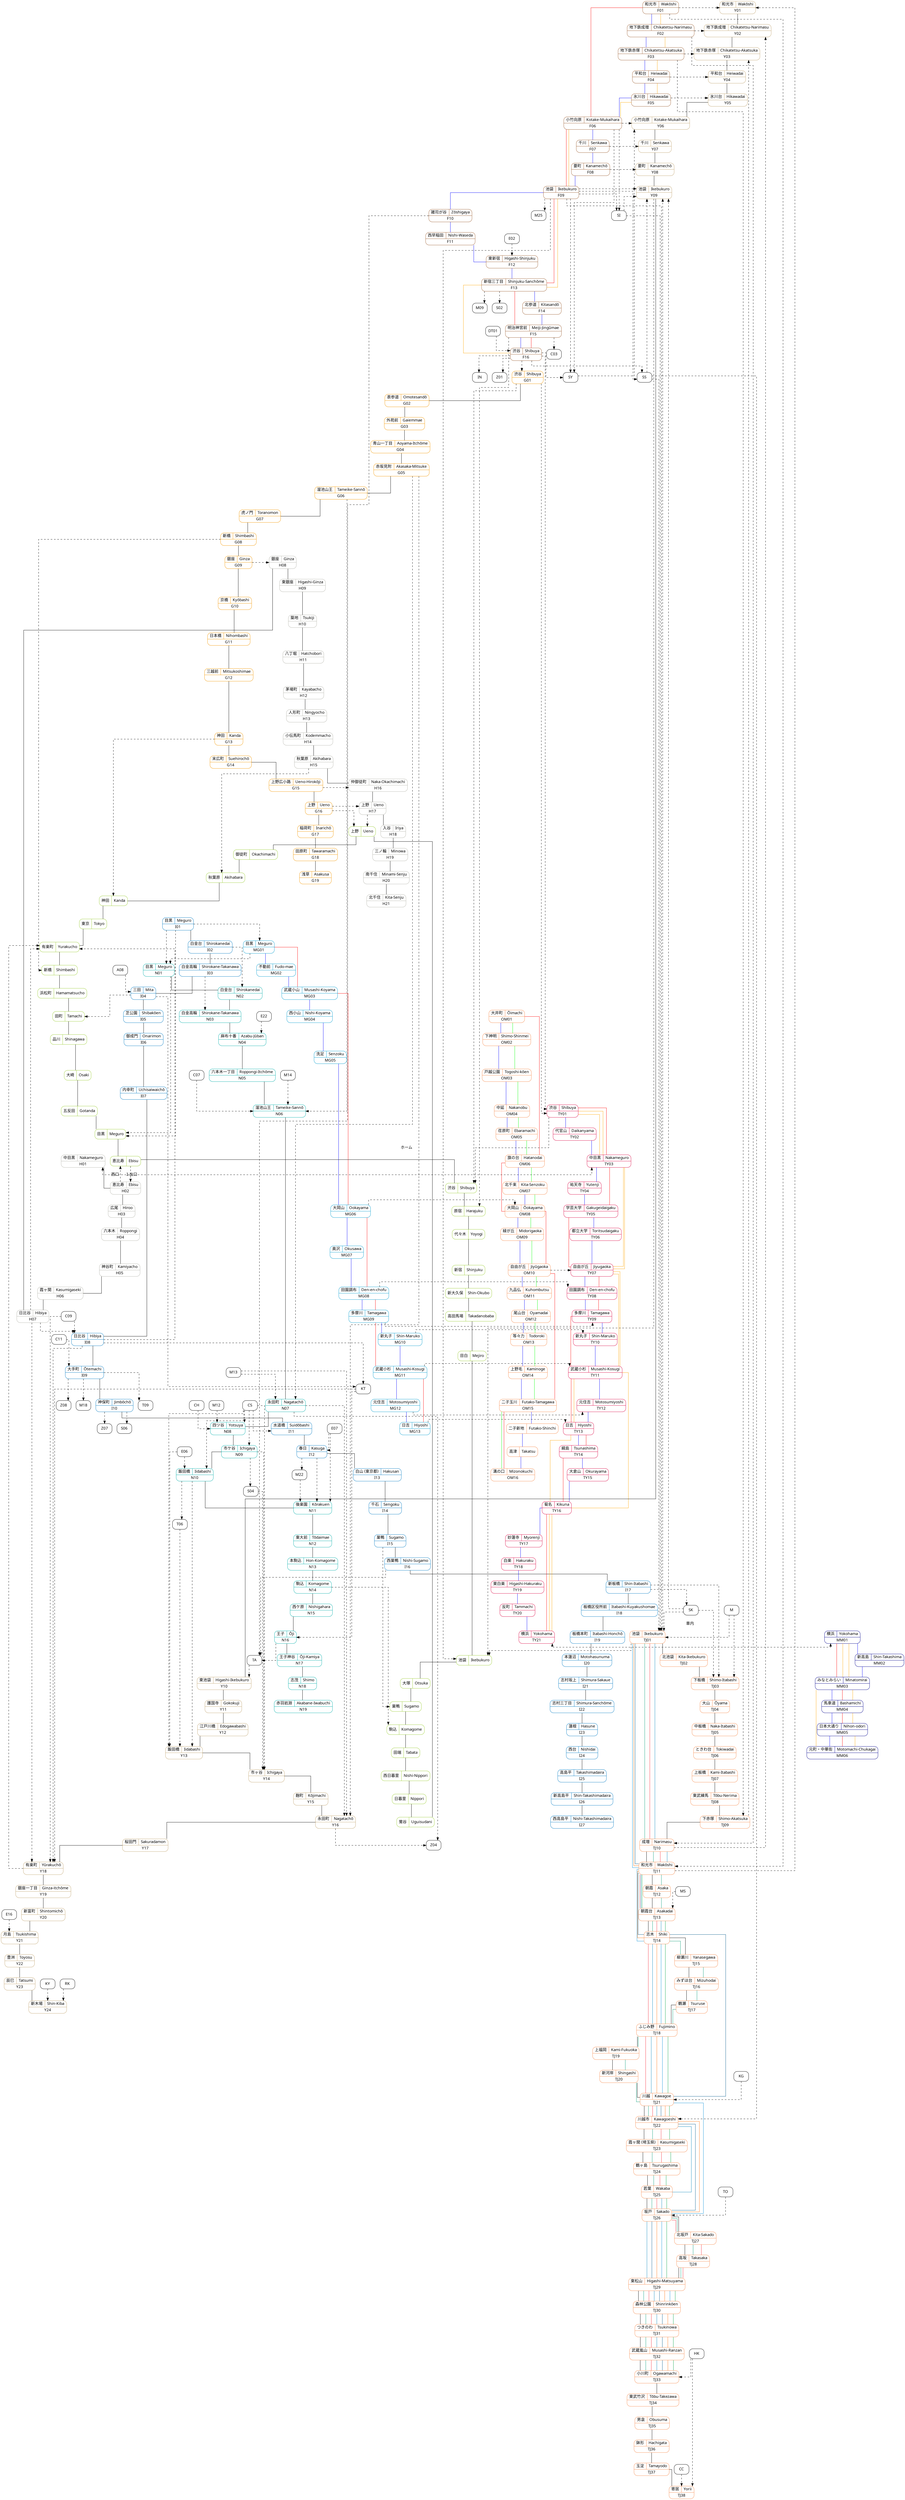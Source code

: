 digraph {
  graph [splines="ortho", model="mds"];
  node [shape="Mrecord", fontname="Noto", fontcolor="black", color="#f00"];
  edge [dir="none"];


  // 駅：

  // 東京メトロ副都心線：
  subgraph FukutoshinStations {
    node [color="#9c5e31"];
    F01 [label="{{和光市|Wakōshi}|F01}"];
    F02 [label="{{地下鉄成増|Chikatetsu-Narimasu}|F02}"];
    F03 [label="{{地下鉄赤塚|Chikatetsu-Akatsuka}|F03}"];
    F04 [label="{{平和台|Heiwadai}|F04}"];
    F05 [label="{{氷川台|Hikawadai}|F05}"];
    F06 [label="{{小竹向原|Kotake-Mukaihara}|F06}"];
    F07 [label="{{千川|Senkawa}|F07}"];
    F08 [label="{{要町|Kanamechō}|F08}"];
    F09 [label="{{池袋|Ikebukuro}|F09}"];
    F10 [label="{{雑司が谷|Zōshigaya}|F10}"];
    F11 [label="{{西早稲田|Nishi-Waseda}|F11}"];
    F12 [label="{{東新宿|Higashi-Shinjuku}|F12}"];
    F13 [label="{{新宿三丁目|Shinjuku-Sanchōme}|F13}"];
    F14 [label="{{北参道|Kitasandō}|F14}"];
    F15 [label="{{明治神宮前|Meiji-Jingūmae}|F15}"];
    F16 [label="{{渋谷|Shibuya}|F16}"];
  }

  // 東京メトロ銀座線：
  subgraph GinzaStations {
    node [color="#f39700"];
    G01 [label="{{渋谷|Shibuya}|G01}"];
    G02 [label="{{表参道|Omotesandō}|G02}"];
    G03 [label="{{外苑前|Gaiemmae}|G03}"];
    G04 [label="{{青山一丁目|Aoyama-Itchōme}|G04}"];
    G05 [label="{{赤坂見附|Akasaka-Mitsuke}|G05}"];
    G06 [label="{{溜池山王|Tameike-Sannō}|G06}"];
    G07 [label="{{虎ノ門|Toranomon}|G07}"];
    G08 [label="{{新橋|Shimbashi}|G08}"];
    G09 [label="{{銀座|Ginza}|G09}"];
    G10 [label="{{京橋|Kyōbashi}|G10}"];
    G11 [label="{{日本橋|Nihombashi}|G11}"];
    G12 [label="{{三越前|Mitsukoshimae}|G12}"];
    G13 [label="{{神田|Kanda}|G13}"];
    G14 [label="{{末広町|Suehirochō}|G14}"];
    G15 [label="{{上野広小路|Ueno-Hirokōji}|G15}"];
    G16 [label="{{上野|Ueno}|G16}"];
    G17 [label="{{稲荷町|Inarichō}|G17}"];
    G18 [label="{{田原町|Tawaramachi}|G18}"];
    G19 [label="{{浅草|Asakusa}|G19}"];
  }

  // 東京メト日比谷線：
  subgraph HibiyaStations {
    node [color="#b5b5ac"];
    H01 [label="{{中目黒|Nakameguro}|H01}"];
    H02 [label="{{恵比寿|Ebisu}|H02}", href="http://www.tokyometro.jp/station/ebisu/index.html"];
    H03 [label="{{広尾|Hiroo}|H03}"];
    H04 [label="{{六本木|Roppongi}|H04}"];
    H05 [label="{{神谷町|Kamiyacho}|H05}"];
    H06 [label="{{霞ヶ関|Kasumigaseki}|H06}"];
    H07 [label="{{日比谷|Hibiya}|H07}", href="http://www.tokyometro.jp/station/hibiya/index.html"];
    H08 [label="{{銀座|Ginza}|H08}"];
    H09 [label="{{東銀座|Higashi-Ginza}|H09}"];
    H10 [label="{{築地|Tsukiji}|H10}"];
    H11 [label="{{八丁堀|Hatchobori}|H11}"];
    H12 [label="{{茅場町|Kayabacho}|H12}"];
    H13 [label="{{人形町|Ningyocho}|H13}"];
    H14 [label="{{小伝馬町|Kodemmacho}|H14}"];
    H15 [label="{{秋葉原|Akihabara}|H15}"];
    H16 [label="{{仲御徒町|Naka-Okachimachi}|H16}"];
    H17 [label="{{上野|Ueno}|H17}"];
    H18 [label="{{入谷|Iriya}|H18}"];
    H19 [label="{{三ノ輪|Minowa}|H19}"];
    H20 [label="{{南千住|Minami-Senju}|H20}"];
    H21 [label="{{北千住|Kita-Senju}|H21}"];
  }

  // 都営地下鉄三田線：
  subgraph MitaStations {
    node [color="#0079c2"];
    I01 [label="{{目黒|Meguro}|I01}"];
    I02 [label="{{白金台|Shirokanedai}|I02}"];
    I03 [label="{{白金高輪|Shirokane-Takanawa}|I03}"];
    I04 [label="{{三田|Mita}|I04}"];
    I05 [label="{{芝公園|Shibakōen}|I05}"];
    I06 [label="{{御成門|Onarimon}|I06}"];
    I07 [label="{{内幸町|Uchisaiwaichō}|I07}"];
    I08 [label="{{日比谷|Hibiya}|I08}"];
    I09 [label="{{大手町|Ōtemachi}|I09}"];
    I10 [label="{{神保町|Jimbōchō}|I10}"];
    I11 [label="{{水道橋|Suidōbashi}|I11}"];
    I12 [label="{{春日|Kasuga}|I12}"];
    I13 [label="{{白山 (東京都)|Hakusan}|I13}"];
    I14 [label="{{千石|Sengoku}|I14}"];
    I15 [label="{{巣鴨|Sugamo}|I15}"];
    I16 [label="{{西巣鴨|Nishi-Sugamo}|I16}"];
    I17 [label="{{新板橋|Shin-Itabashi}|I17}"];
    I18 [label="{{板橋区役所前|Itabashi-Kuyakushomae}|I18}"];
    I19 [label="{{板橋本町|Itabashi-Honchō}|I19}"];
    I20 [label="{{本蓮沼|Motohasunuma}|I20}"];
    I21 [label="{{志村坂上|Shimura-Sakaue}|I21}"];
    I22 [label="{{志村三丁目|Shimura-Sanchōme}|I22}"];
    I23 [label="{{蓮根|Hasune}|I23}"];
    I24 [label="{{西台|Nishidai}|I24}"];
    I25 [label="{{高島平|Takashimadaira}|I25}"];
    I26 [label="{{新高島平|Shin-Takashimadaira}|I26}"];
    I27 [label="{{西高島平|Nishi-Takashimadaira}|I27}"];
  }

  // 東急目黒線：
  subgraph MeguroStations {
    node [color="#009bce"];
    MG01 [label="{{目黒|Meguro}|MG01}"];
    MG02 [label="{{不動前|Fudo-mae}|MG02}"];
    MG03 [label="{{武蔵小山|Musashi-Koyama}|MG03}"];
    MG04 [label="{{西小山|Nishi-Koyama}|MG04}"];
    MG05 [label="{{洗足|Senzoku}|MG05}"];
    MG06 [label="{{大岡山|Ookayama}|MG06}"];
    MG07 [label="{{奥沢|Okusawa}|MG07}"];
    MG08 [label="{{田園調布|Den-en-chofu}|MG08}"];
    MG09 [label="{{多摩川|Tamagawa}|MG09}"];
    MG10 [label="{{新丸子|Shin-Maruko}|MG10}"];
    MG11 [label="{{武蔵小杉|Musashi-Kosugi}|MG11}"];
    MG12 [label="{{元住吉|Motosumiyoshi}|MG12}"];
    MG13 [label="{{日吉|Hiyoshi}|MG13}"];
  }

  // ミナトミライ２１線：
  subgraph MinatomiraiStations {
    node [color="#00008B"];
    MM01 [label="{{横浜|Yokohama}|MM01}"];
    MM02 [label="{{新高島|Shin-Takashima}|MM02}"];
    MM03 [label="{{みなとみらい|Minatomirai}|MM03}"];
    MM04 [label="{{馬車道|Bashamichi}|MM04}"];
    MM05 [label="{{日本大通り|Nihon-odori}|MM05}"];
    MM06 [label="{{元町・中華街|Motomachi-Chukagai}|MM06}"];
  }

  // 東京メトロ南北線：
  subgraph NambokuStations {
    node [color="#00ada9"];
    N01 [label="{{目黒|Meguro}|N01}"];
    N02 [label="{{白金台|Shirokanedai}|N02}"];
    N03 [label="{{白金高輪|Shirokane-Takanawa}|N03}"];
    N04 [label="{{麻布十番|Azabu-Jūban}|N04}"];
    N05 [label="{{六本木一丁目|Roppongi-Itchōme}|N05}"];
    N06 [label="{{溜池山王|Tameike-Sannō}|N06}"];
    N07 [label="{{永田町|Nagatachō}|N07}"];
    N08 [label="{{四ツ谷|Yotsuya}|N08}"];
    N09 [label="{{市ケ谷|Ichigaya}|N09}"];
    N10 [label="{{飯田橋|Iidabashi}|N10}"];
    N11 [label="{{後楽園|Kōrakuen}|N11}"];
    N12 [label="{{東大前|Tōdaimae}|N12}"];
    N13 [label="{{本駒込|Hon-Komagome}|N13}"];
    N14 [label="{{駒込|Komagome}|N14}"];
    N15 [label="{{西ケ原|Nishigahara}|N15}"];
    N16 [label="{{王子|Ōji}|N16}"];
    N17 [label="{{王子神谷|Ōji-Kamiya}|N17}"];
    N18 [label="{{志茂|Shimo}|N18}"];
    N19 [label="{{赤羽岩淵|Akabane-Iwabuchi}|N19}"];
  }

  // 東急大井町線：
  subgraph OimachiStations {
    node [color="#f68a4c"];
    OM01 [label="{{大井町|Ōimachi}|OM01}"];
    OM02 [label="{{下神明|Shimo-Shinmei}|OM02}"];
    OM03 [label="{{戸越公園|Togoshi-kōen	}|OM03}"];
    OM04 [label="{{中延|Nakanobu}|OM04}"];
    OM05 [label="{{荏原町|Ebaramachi}|OM05}"];
    OM06 [label="{{旗の台|Hatanodai}|OM06}"];
    OM07 [label="{{北千束|Kita-Senzoku}|OM07}"];
    OM08 [label="{{大岡山|Ōokayama}|OM08}"];
    OM09 [label="{{緑が丘|Midorigaoka}|OM09}"];
    OM10 [label="{{自由が丘|Jiyūgaoka	}|OM10}"];
    OM11 [label="{{九品仏|Kuhombutsu}|OM11}"];
    OM12 [label="{{尾山台|Oyamadai}|OM12}"];
    OM13 [label="{{等々力|Todoroki}|OM13}"];
    OM14 [label="{{上野毛|Kaminoge}|OM14}"];
    OM15 [label="{{二子玉川|Futako-Tamagawa}|OM15}"];
    OMB1 [label="二子新地|Futako-Shinchi"];
    OMB2 [label="高津|Takatsu"]
    OM16 [label="{{溝の口|Mizonokuchi}|OM16}"];
  }

  // 東武東上線：
  subgraph TobuTojoStations {
    node [color="#f68a4c"];
    TJ01 [label="{{池袋|Ikebukuro}|TJ01}"];
    TJ02 [label="{{北池袋|Kita-Ikebukuro}|TJ02}"];
    TJ03 [label="{{下板橋|Shimo-Itabashi}|TJ03}"];
    TJ04 [label="{{大山|Ōyama}|TJ04}"];
    TJ05 [label="{{中板橋|Naka-Itabashi}|TJ05}"];
    TJ06 [label="{{ときわ台|Tokiwadai}|TJ06}"];
    TJ07 [label="{{上板橋|Kami-Itabashi}|TJ07}"];
    TJ08 [label="{{東武練馬|Tōbu-Nerima}|TJ08}"];
    TJ09 [label="{{下赤塚|Shimo-Akatsuka}|TJ09}"];
    TJ10 [label="{{成増|Narimasu}|TJ10}"];
    TJ11 [label="{{和光市|Wakōshi}|TJ11}"];
    TJ12 [label="{{朝霞|Asaka}|TJ12}"];
    TJ13 [label="{{朝霞台|Asakadai}|TJ13}"];
    TJ14 [label="{{志木|Shiki}|TJ14}"];
    TJ15 [label="{{柳瀬川|Yanasegawa}|TJ15}"];
    TJ16 [label="{{みずほ台|Mizuhodai}|TJ16}"];
    TJ17 [label="{{鶴瀬|Tsuruse}|TJ17}"];
    TJ18 [label="{{ふじみ野|Fujimino}|TJ18}"];
    TJ19 [label="{{上福岡|Kami-Fukuoka}|TJ19}"];
    TJ20 [label="{{新河岸|Shingashi}|TJ20}"];
    TJ21 [label="{{川越|Kawagoe}|TJ21}"];
    TJ22 [label="{{川越市|Kawagoeshi}|TJ22}"];
    TJ23 [label="{{霞ヶ関 (埼玉県)|Kasumigaseki}|TJ23}"];
    TJ24 [label="{{鶴ヶ島|Tsurugashima}|TJ24}"];
    TJ25 [label="{{若葉|Wakaba}|TJ25}"];
    TJ26 [label="{{坂戸|Sakado}|TJ26}"];
    TJ27 [label="{{北坂戸|Kita-Sakado}|TJ27}"];
    TJ28 [label="{{高坂|Takasaka}|TJ28}"];
    TJ29 [label="{{東松山|Higashi-Matsuyama}|TJ29}"];
    TJ30 [label="{{森林公園|Shinrinkōen}|TJ30}"];
    TJ31 [label="{{つきのわ|Tsukinowa}|TJ31}"];
    TJ32 [label="{{武蔵嵐山|Musashi-Ranzan}|TJ32}"];
    TJ33 [label="{{小川町|Ogawamachi}|TJ33}"];
    TJ34 [label="{{東武竹沢|Tōbu-Takezawa}|TJ34}"];
    TJ35 [label="{{男衾|Obusuma}|TJ35}"];
    TJ36 [label="{{鉢形|Hachigata}|TJ36}"];
    TJ37 [label="{{玉淀|Tamayodo}|TJ37}"];
    TJ38 [label="{{寄居|Yorii}|TJ38}"];
  }

  // 東急東横線：
  subgraph ToyokoStations {
    node [color="#db0442"];
    TY01 [label="{{渋谷|Shibuya}|TY01}"];
    TY02 [label="{{代官山|Daikanyama}|TY02}"];
    TY03 [label="{{中目黒|Nakameguro}|TY03}"];
    TY04 [label="{{祐天寺|Yutenji}|TY04}"];
    TY05 [label="{{学芸大学|Gakugeidaigaku}|TY05}"];
    TY06 [label="{{都立大学|Toritsudaigaku}|TY06}"];
    TY07 [label="{{自由が丘|Jiyugaoka}|TY07}"];
    TY08 [label="{{田園調布|Den-en-chofu}|TY08}"];
    TY09 [label="{{多摩川|Tamagawa}|TY09}"];
    TY10 [label="{{新丸子|Shin-Maruko}|TY10}"];
    TY11 [label="{{武蔵小杉|Musashi-Kosugi}|TY11}"];
    TY12 [label="{{元住吉|Motosumiyoshi}|TY12}"];
    TY13 [label="{{日吉|Hiyoshi}|TY13}"];
    TY14 [label="{{綱島|Tsunashima}|TY14}"];
    TY15 [label="{{大倉山|Okurayama}|TY15}"];
    TY16 [label="{{菊名|Kikuna}|TY16}"];
    TY17 [label="{{妙蓮寺|Myorenji}|TY17}"];
    TY18 [label="{{白楽|Hakuraku}|TY18}"];
    TY19 [label="{{東白楽|Higashi-Hakuraku}|TY19}"];
    TY20 [label="{{反町|Tammachi}|TY20}"];
    TY21 [label="{{横浜|Yokohama}|TY21}"];
  }

  // 東京メト有楽町線：
  subgraph YurakuchoStations {
    node [color="#c1a470"];
    Y01 [label="{{和光市|Wakōshi}|Y01}"];
    Y02 [label="{{地下鉄成増|Chikatetsu-Narimasu}|Y02}"];
    Y03 [label="{{地下鉄赤塚|Chikatetsu-Akatsuka}|Y03}"];
    Y04 [label="{{平和台|Heiwadai}|Y04}"];
    Y05 [label="{{氷川台|Hikawadai}|Y05}"];
    Y06 [label="{{小竹向原|Kotake-Mukaihara}|Y06}"];
    Y07 [label="{{千川|Senkawa}|Y07}"];
    Y08 [label="{{要町|Kanamechō}|Y08}"];
    Y09 [label="{{池袋|Ikebukuro}|Y09}"];
    Y10 [label="{{東池袋|Higashi-Ikebukuro}|Y10}"];
    Y11 [label="{{護国寺|Gokokuji}|Y11}"];
    Y12 [label="{{江戸川橋|Edogawabashi}|Y12}"];
    Y13 [label="{{飯田橋|Iidabashi}|Y13}"];
    Y14 [label="{{市ヶ谷|Ichigaya}|Y14}"];
    Y15 [label="{{麹町|Kōjimachi}|Y15}"];
    Y16 [label="{{永田町|Nagatachō}|Y16}"];
    Y17 [label="{{桜田門|Sakuradamon}|Y17}"];
    Y18 [label="{{有楽町|Yūrakuchō}|Y18}"];
    Y19 [label="{{銀座一丁目|Ginza-itchōme}|Y19}"];
    Y20 [label="{{新富町|Shintomichō}|Y20}"];
    Y21 [label="{{月島|Tsukishima}|Y21}"];
    Y22 [label="{{豊洲|Toyosu}|Y22}"];
    Y23 [label="{{辰巳|Tatsumi}|Y23}"];
    Y24 [label="{{新木場|Shin-Kiba}|Y24}"];
  }

  // JR山手線：
  subgraph YamanoteStations {
    node [color="#9acd32"];
    YT01 [label="品川|Shinagawa"];
    YT02 [label="大崎|Osaki"];
    YT03 [label="五反田|Gotanda"];
    YT04 [label="目黒|Meguro"];
    YT05 [label="恵比寿|Ebisu"];
    YT06 [label="渋谷|Shibuya"];
    YT07 [label="原宿|Harajuku"];
    YT08 [label="代々木|Yoyogi"];
    YT09 [label="新宿|Shinjuku"];
    YT10 [label="新大久保|Shin-Okubo"];
    YT11 [label="高田馬場|Takadanobaba"];
    YT12 [label="目白|Mejiro"];
    YT13 [label="池袋|Ikebukuro"];
    YT14 [label="大塚|Otsuka"];
    YT15 [label="巣鴨|Sugamo"];
    YT16 [label="駒込|Komagome"];
    YT17 [label="田端|Tabata"];
    YT18 [label="西日暮里|Nishi-Nippori"];
    YT19 [label="日暮里|Nippori"];
    YT20 [label="鶯谷|Uguisudani"];
    YT21 [label="上野|Ueno"];
    YT22 [label="御徒町|Okachimachi"];
    YT23 [label="秋葉原|Akihabara"];
    YT24 [label="神田|Kanda"];
    YT25 [label="東京|Tokyo"];
    YT26 [label="有楽町|Yurakucho"];
    YT27 [label="新橋|Shimbashi"];
    YT28 [label="浜松町|Hamamatsucho"];
    YT29 [label="田町|Tamachi"];
  }


  // EDGES ===================
  //
  // Attribute legend:
  //   - len: The actual distance of the edge in KM.
  //   - weight: The actual walking/ride time of the edge in MINUTES.
  // Rank is the same if the station is the same building.
  // Labels are used to clarify or specify any directions.

  // 乗り換え：

  subgraph Transfers {
    edge [style="dashed", dir="forward"];

    A08 -> I04;
    C07 -> N06;
    C09 -> I08;
    C09 -> Y18;
    C11 -> I09;
    CC -> TJ38;
    CH -> N08;
    CS -> I11;
    CS -> N08;
    CS -> N09;
    CS -> N10;
    CS -> Y13;
    CS -> Y14;

    DT01 -> F16;
    E02 -> F12;
    E06 -> N10;
    E06 -> Y13;
    E07 -> I12;
    E07 -> N11;
    E16 -> Y21;
    E22 -> N04;

    F01 -> TJ11;
    { rank=same; F01 -> Y01 [len=0]; }
    F02 -> TJ10;
    { rank=same; F02 -> Y02 [len=0]; }
    F03 -> TJ09;
    { rank=same; F03 -> Y03 [len=0]; }
    { rank=same; F04 -> Y04 [len=0]; }
    { rank=same; F05 -> Y05 [len=0]; }
    F06 -> { SY; SI; }
    { rank=same; F06 -> Y06 [len=0]; }
    { rank=same; F07 -> Y07; }
    { rank=same; F08 -> Y08; }
    { rank=same; F09 -> Y09; }
    F09 -> { M25; YT13; SY; SS; TJ01; SI; }
    F10 -> TA;
    F13 -> { M09; S02; }
    F15 -> { C03; YT07; }
    F16 -> { G01; IN; SS; SY; TY01; Z01; }

    { G01 -> TY01; }
    { G01 -> YT06; }
    G05 -> Y16;
    G05 -> N07;
    G06 -> N06;
    { G08 -> YT27; }
    { rank=same; G09 -> H08; }
    { G13 -> YT24; }
    { rank=same; G15 -> H16; }
    { rank=same; G16 -> H17; }
    { G16 -> YT21; }

    {
      rank=same;
      H01 -> TY03 [label="ホーム", dir="both", len=0.0, weight=0];
    }

    {
      H02 -> YT05 [label="１出口", len=0.5, weight=7];
      YT05 -> H02 [label="西口"];
    }

    H07 -> I08;
    H07 -> Y18;

    { H07 -> YT26; }
    { H15 -> YT23; }
    { H17 -> YT21; }

    HK -> TJ33;
    HK -> TJ38;

    I01 -> MG01;
    I01 -> N01;
    I01 -> YT04;
    I02 -> N02;
    I03 -> N03;
    I04 -> YT29;
    I04 -> KT;
    I08 -> Y18;
    I08 -> YT26;
    I08 -> KT;
    // I08 underground passage to (Higashi-)Ginza
    I09 -> M18;
    I09 -> T09;
    I09 -> Z08;
    I10 -> S06;
    I10 -> Z07;
    I12 -> M22;
    I12 -> N11;
    I15 -> YT15;
    I16 -> TA;
    I17 -> SK;
    I17 -> TJ03;

    KG -> TJ21;
    KT -> Y18;
    KT -> N16;
    KY -> Y24;
    M -> TJ01;
    M -> TJ03;
    M12 -> N08;
    M13 -> N07;
    M13 -> Y16;
    M14 -> N06;
    M22 -> N11;

    MG01 -> N01;

    { rank=same; MG06 -> OM08; }

    { rank=same; MG08 -> TY08; }
    { rank=same; MG09 -> TY09; }
    { rank=same; MG10 -> TY10; }
    { rank=same; MG11 -> TY11; }
    { rank=same; MG12 -> TY12; }
    { rank=same; MG13 -> TY13; }

    { rank=same; MM01 -> TY21 [label="車内", dir="both", len=0.0, weight=0]; }

    MS -> TJ13;

    N01 -> YT04;
    N07 -> Y16;
    N07 -> Z04;
    N09 -> S04;
    N09 -> Y14;
    N10 -> T06;
    N10 -> Y13;
    N14 -> YT16;
    N16 -> TA;

    { rank=same; OM10 -> TY07; }

    RK -> Y24;
    S04 -> Y14;
    SI -> TJ01;
    SI -> Y09;
    SK -> TJ01;
    SK -> TJ03;
    SK -> Y09;
    SS -> TJ01;
    SS -> TJ22;
    SS -> Y09;
    SY -> Y06;
    T06 -> Y13;
    TA -> Y10;
    TJ01 -> Y09;
    TJ01 -> YT13;
    TJ09 -> Y03;
    TJ10 -> Y02;
    TJ11 -> Y01;
    TO -> TJ26;

    { TY01 -> YT06 [len=0.7, weight=10]; }

    Y09 -> YT13;
    Y16 -> Z04;
    Y18 -> YT26;
  }

  // 東京メトロ副都心線：

  subgraph FukutoshinLocal {
    edge [color="blue"];
    F01 -> F02 [len=2.2];
    F02 -> F03 [len=1.4];
    F03 -> F04 [len=1.8];
    F04 -> F05 [len=1.4];
    F05 -> F06 [len=1.5];
    F06 -> F07 [len=1.1];
    F07 -> F08 [len=1.0];
    F08 -> F09 [len=0.9];
    F09 -> F10 [len=1.8];
    F10 -> F11 [len=1.5];
    F11 -> F12 [len=0.9];
    F12 -> F13 [len=1.1];
    F13 -> F14 [len=1.4];
    F14 -> F15 [len=1.2];
    F15 -> F16 [len=1.0];
  }

  subgraph FukutoshinExp {
    edge [color="red"];
    F01 -> F06;
    F06 -> F09;
    F09 -> F13;
    F13 -> F15;
    F15 -> F16 [len=1.0];
  }

  subgraph FukutoshinCommExp {
    edge [color="orange"];
    F01 -> F02 [len=2.2];
    F02 -> F03 [len=1.4];
    F03 -> F04 [len=1.8];
    F04 -> F05 [len=1.4];
    F05 -> F06;
    F06 -> F09;
    F09 -> F13;
    F13 -> F16;
  }

  // 東京メトロ銀座線：

  subgraph Ginza {
    G01 -> G02 [len=1.3];
    G02 -> G03 [len=0.7];
    G03 -> G04 [len=0.7];
    G04 -> G05 [len=1.3];
    G05 -> G06 [len=0.9];
    G06 -> G07 [len=0.6];
    G07 -> G08 [len=0.8];
    G08 -> G09 [len=0.9];
    G09 -> G10 [len=0.7];
    G10 -> G11 [len=0.7];
    G11 -> G12 [len=0.6];
    G12 -> G13 [len=0.7];
    G13 -> G14 [len=1.1];
    G14 -> G15 [len=0.6];
    G15 -> G16 [len=0.5];
    G16 -> G17 [len=0.7];
    G17 -> G18 [len=0.7];
    G18 -> G19 [len=0.8];
  }

  // 東京メトロ日比谷線：

  subgraph Hibiya {
    H01 -> H02 -> H03 -> H04 -> H05 -> H06 -> H07 -> H08 -> H09 -> H10 -> H11;
    H11 -> H12 -> H13 -> H14 -> H15 -> H16 -> H17 -> H18 -> H19 -> H20 -> H21;
  }

  // 都営地下鉄三田線：

  subgraph Mita {
    I01 -> I02 [len=1.3];
    I02 -> I03 [len=1.0];
    I03 -> I04 [len=1.7];
    I04 -> I05 [len=0.6];
    I05 -> I06 [len=0.7];
    I06 -> I07 [len=1.1];
    I07 -> I08 [len=0.9];
    I08 -> I09 [len=0.9];
    I09 -> I10 [len=1.4];
    I10 -> I11 [len=1.0];
    I11 -> I12 [len=0.7];
    I12 -> I13 [len=1.4];
    I13 -> I14 [len=1.0];
    I14 -> I15 [len=0.9];
    I15 -> I16 [len=1.4];
    I16 -> I17 [len=1.0];
    I17 -> I18 [len=0.9];
    I18 -> I19 [len=1.2];
    I19 -> I20 [len=0.9];
    I20 -> I21 [len=1.1];
    I21 -> I22 [len=0.9];
    I22 -> I23 [len=1.2];
    I23 -> I24 [len=0.8];
    I24 -> I25 [len=1.0];
    I25 -> I26 [len=0.7];
    I26 -> I27 [len=0.8];
  }

  // 東急東横線：

  subgraph MeguroLocal {
    edge [color="blue"];
    MG01 -> MG02 -> MG03 -> MG04 -> MG05 -> MG06 -> MG07 -> MG08 -> MG09;
    MG09 -> MG10 -> MG11 -> MG12 -> MG13;
  }

  subgraph MeguroExp {
    edge [color="red"];
    MG01 -> MG03 -> MG06 -> MG08 -> MG09 -> MG11 -> MG13;
  }

  // ミナトミライ２１線：
  subgraph MinatomiraiLocal {
    edge [color="blue"];
    MM01 -> MM02 -> MM03 -> MM04 -> MM05 -> MM06;
  }

  subgraph MinatomiraiExp {
    edge [color="red"];
    MM01 -> MM03 -> MM04 -> MM05 -> MM06;
  }

  subgraph MinatomiraiCommExp {
    edge [color="orange"];
    MM01 -> MM03 -> MM04 -> MM05 -> MM06;
  }

  subgraph MinatomiraiLimExp {
    edge [color="orange"];
    MM01 -> MM03 -> MM06;
  }

  // 東京メトロ南北線：

  subgraph Namboku {
    N01 -> N02 [len=1.3];
    N02 -> N03 [len=1.0];
    N03 -> N04 [len=1.3];
    N04 -> N05 [len=1.2];
    N05 -> N06 [len=0.9];
    N06 -> N07 [len=0.9];
    N07 -> N08 [len=1.3];
    N08 -> N09 [len=1.0];
    N09 -> N10 [len=1.1];
    N10 -> N11 [len=1.4];
    N11 -> N12 [len=1.3];
    N12 -> N13 [len=0.9];
    N13 -> N14 [len=1.4];
    N14 -> N15 [len=1.4];
    N15 -> N16 [len=1.0];
    N16 -> N17 [len=1.2];
    N17 -> N18 [len=1.6];
    N18 -> N19 [len=1.1];
  }

  // 東急大井町線：

  subgraph OimachiLocalBlue {
    edge [color="blue"];
    OM01 -> OM02 -> OM03 -> OM04 -> OM05 -> OM06 -> OM07 -> OM08 -> OM09;
    OM09 -> OM10 -> OM11 -> OM12 -> OM13 -> OM14 -> OM15 -> OMB1 -> OMB2;
    OMB2 -> OM16;
  }

  subgraph OimachiLocalGreen {
    edge [color="green"];
    OM01 -> OM02 -> OM03 -> OM04 -> OM05 -> OM06 -> OM07 -> OM08 -> OM09;
    OM09 -> OM10 -> OM11 -> OM12 -> OM13 -> OM14 -> OM15 -> OM16;
  }

  subgraph OimachiExp {
    edge [color="red"];
    OM01 -> OM06 -> OM08 -> OM10 -> OM15 -> OM16;
  }

  // 東武東上線：

  // 普通：
  subgraph TojoLocal {
    TJ01 -> TJ02 [len=1.2];
    TJ02 -> TJ03 [len=0.8];
    TJ03 -> TJ04 [len=1.0];
    TJ04 -> TJ05 [len=1.0];
    TJ05 -> TJ06 [len=0.7];
    TJ06 -> TJ07 [len=1.3];
    TJ07 -> TJ08 [len=1.4];
    TJ08 -> TJ09 [len=1.5];
    TJ09 -> TJ10 [len=1.5];
    TJ10 -> TJ11 [len=2.1];
    TJ11 -> TJ12 [len=1.5];
    TJ12 -> TJ13 [len=2.4];
    TJ13 -> TJ14 [len=1.4];
    TJ14 -> TJ15 [len=1.5];
    TJ15 -> TJ16 [len=1.3];
    TJ16 -> TJ17 [len=1.4];
    TJ17 -> TJ18 [len=2.2];
    TJ18 -> TJ19 [len=1.7];
    TJ19 -> TJ20 [len=2.4];
    TJ20 -> TJ21 [len=2.2];
    TJ21 -> TJ22 [len=0.9];
    TJ22 -> TJ23 [len=3.4];
    TJ23 -> TJ24 [len=2.2];
    TJ24 -> TJ25 [len=1.9];
    TJ25 -> TJ26 [len=1.7];
    TJ26 -> TJ27 [len=2.1];
    TJ27 -> TJ28 [len=3.5];
    TJ28 -> TJ29 [len=3.7];
    TJ29 -> TJ30 [len=2.7];
    TJ30 -> TJ31 [len=2.8];
    TJ31 -> TJ32 [len=1.7];
    TJ32 -> TJ33 [len=7.0];
    TJ33 -> TJ34 [len=3.0];
    TJ34 -> TJ35 [len=3.7];
    TJ35 -> TJ36 [len=2.7];
    TJ36 -> TJ37 [len=0.9];
    TJ37 -> TJ38 [len=0.6];
  }

  // 準急：
  subgraph TojoSemiExp {
    edge [color="#009a74"];
    TJ01 -> TJ10;
    TJ10 -> TJ11;
    TJ11 -> TJ12;
    TJ12 -> TJ13;
    TJ13 -> TJ14;
    TJ14 -> TJ15;
    TJ15 -> TJ16;
    TJ16 -> TJ17;
    TJ17 -> TJ18;
    TJ18 -> TJ19;
    TJ19 -> TJ20;
    TJ20 -> TJ21;
    TJ21 -> TJ22;
    TJ22 -> TJ23;
    TJ23 -> TJ24;
    TJ24 -> TJ25;
    TJ25 -> TJ26;
    TJ26 -> TJ27;
    TJ27 -> TJ28;
    TJ28 -> TJ29;
    TJ29 -> TJ30;
    TJ30 -> TJ31;
    TJ31 -> TJ32;
    TJ32 -> TJ33;
  }

  // 急行：
  subgraph TojoExp {
    edge [color="#f52635"];
    TJ01 -> TJ10;
    TJ10 -> TJ11;
    TJ11 -> TJ13;
    TJ13 -> TJ14;
    TJ14 -> TJ18;
    TJ18 -> TJ21;
    TJ21 -> TJ22;
    TJ22 -> TJ23;
    TJ23 -> TJ24;
    TJ24 -> TJ25;
    TJ25 -> TJ26;
    TJ26 -> TJ27;
    TJ27 -> TJ28;
    TJ28 -> TJ29;
    TJ29 -> TJ30;
    TJ30 -> TJ31;
    TJ31 -> TJ32;
    TJ32 -> TJ33;
  }

  // 快速：
  subgraph TojoRapid {
    edge [color="#0081b9"];
    TJ01 -> TJ10;
    TJ10 -> TJ11;
    TJ11 -> TJ13;
    TJ13 -> TJ14;
    TJ14 -> TJ18;
    TJ18 -> TJ21;
    TJ21 -> TJ22;
    TJ22 -> TJ25;
    TJ25 -> TJ26;
    TJ26 -> TJ29;
    TJ29 -> TJ30;
    TJ30 -> TJ31;
    TJ31 -> TJ32;
    TJ32 -> TJ33;
  }

  // 快速急行：
  subgraph TojoRapidExp {
    edge [color="#005789"];
    TJ01 -> TJ11;
    TJ11 -> TJ14;
    TJ14 -> TJ21;
    TJ21 -> TJ22;
    TJ22 -> TJ26;
    TJ26 -> TJ29;
    TJ29 -> TJ30;
    TJ30 -> TJ31;
    TJ31 -> TJ32;
    TJ32 -> TJ33;
  }

  // ＴＪライナー【下り】：
  subgraph TojoLinerDown {
    edge [color="#ff710a"];
    TJ01 -> TJ11;
    TJ11 -> TJ14;
    TJ14 -> TJ18;
    TJ18 -> TJ21;
    TJ21 -> TJ22;
    TJ22 -> TJ26;
    TJ26 -> TJ29;
    TJ29 -> TJ30;
    TJ30 -> TJ31;
    TJ31 -> TJ32;
    TJ32 -> TJ33;
  }

  // ＴＪライナー【上り】：
  subgraph TojoLinerUp {
    edge [color="#008cd6"];
    TJ01 -> TJ11;
    TJ11 -> TJ14;
    TJ14 -> TJ18;
    TJ18 -> TJ21;
    TJ21 -> TJ26;
    TJ26 -> TJ29;
    TJ29 -> TJ30;
  }

  // Ｆライナー：
  subgraph TojoFLiner {
    edge [color="#00a040"];
    TJ11 -> TJ13;
    TJ13 -> TJ14;
    TJ14 -> TJ18;
    TJ18 -> TJ21;
    TJ21 -> TJ22;
    TJ22 -> TJ23;
    TJ23 -> TJ24;
    TJ24 -> TJ25;
    TJ25 -> TJ26;
    TJ26 -> TJ29;
    TJ29 -> TJ30;
    TJ30 -> TJ31;
    TJ31 -> TJ32;
    TJ32 -> TJ33;
  }

  // 東急東横線：

  // 各駅停車：
  subgraph ToyokoLocal {
    edge [color="blue"];
    TY01 -> TY02 [weight=2];
    TY02 -> TY03 [weight=1];
    TY03 -> TY04 [weight=3];
    TY04 -> TY05;
    TY05 -> TY06;
    TY06 -> TY07;
    TY07 -> TY08;
    TY08 -> TY09;
    TY09 -> TY10;
    TY10 -> TY11;
    TY11 -> TY12;
    TY12 -> TY13;
    TY13 -> TY14;
    TY14 -> TY15;
    TY15 -> TY16;
    TY16 -> TY17;
    TY17 -> TY18;
    TY18 -> TY19;
    TY19 -> TY20;
    TY20 -> TY21;
  }

  // 急行：
  subgraph ToyokoExp {
    edge [color="red"];
    TY01 -> TY03 [len=2.2, weight=3];
    TY03 -> TY05 [len=2.0, weight=3];
    TY05 -> TY07 [len=2.8, weight=3];
    TY07 -> TY08 [len=1.2];
    TY08 -> TY09 [len=0.8];
    TY09 -> TY11 [len=1.8];
    TY11 -> TY13 [len=2.8];
    TY13 -> TY14 [len=2.2];
    TY14 -> TY16 [len=3.0];
    TY16 -> TY21 [len=5.4];
  }

  // 通勤特急：
  subgraph ToyokoCommExp {
    edge [color="orange"];
    TY01 -> TY03 [len=2.2];
    TY03 -> TY07 [len=4.8];
    TY07 -> TY11 [len=3.8];
    TY11 -> TY13 [len=2.8];
    TY13 -> TY16 [len=5.2];
    TY16 -> TY21 [len=5.4];
  }

  // 通勤特急：
  subgraph ToyokoLimExp {
    edge [color="orange"];
    TY01 -> TY03 [len=2.2];
    TY03 -> TY07 [len=4.8];
    TY07 -> TY11 [len=3.8];
    TY11 -> TY16 [len=8.0];
    TY16 -> TY21 [len=5.4];
  }

  // 東京メト有楽町線：

  subgraph Yurakucho {
    Y01 -> Y02 [len=2.2];
    Y02 -> Y03 [len=1.4];
    Y03 -> Y04 [len=1.8];
    Y04 -> Y05 [len=1.4];
    Y05 -> Y06 [len=1.5];
    Y06 -> Y07 [len=1.0];
    Y07 -> Y08 [len=1.0];
    Y08 -> Y09 [len=1.2];
    Y09 -> Y10 [len=0.9];
    Y10 -> Y11 [len=1.1];
    Y11 -> Y12 [len=1.3];
    Y12 -> Y13 [len=1.6];
    Y13 -> Y14 [len=1.1];
    Y14 -> Y15 [len=0.9];
    Y15 -> Y16 [len=0.9];
    Y16 -> Y17 [len=0.9];
    Y17 -> Y18 [len=1.0];
    Y18 -> Y19 [len=0.5];
    Y19 -> Y20 [len=0.7];
    Y20 -> Y21 [len=1.3];
    Y21 -> Y22 [len=1.4];
    Y22 -> Y23 [len=1.7];
    Y23 -> Y24 [len=1.5];
  }

  // JR山手線：

  subgraph Yamanote {
    YT01 -> YT02 -> YT03 -> YT04 -> YT05 -> YT06 -> YT07 -> YT08 -> YT09 -> YT10;
    YT10 -> YT11 -> YT12 -> YT13 -> YT14 -> YT15 -> YT16 -> YT17 -> YT18 -> YT19;
    YT19 -> YT20 -> YT21 -> YT22 -> YT23 -> YT24 -> YT25 -> YT26 -> YT27 -> YT28;
    YT28 -> YT29 -> YT01;
  }

}
